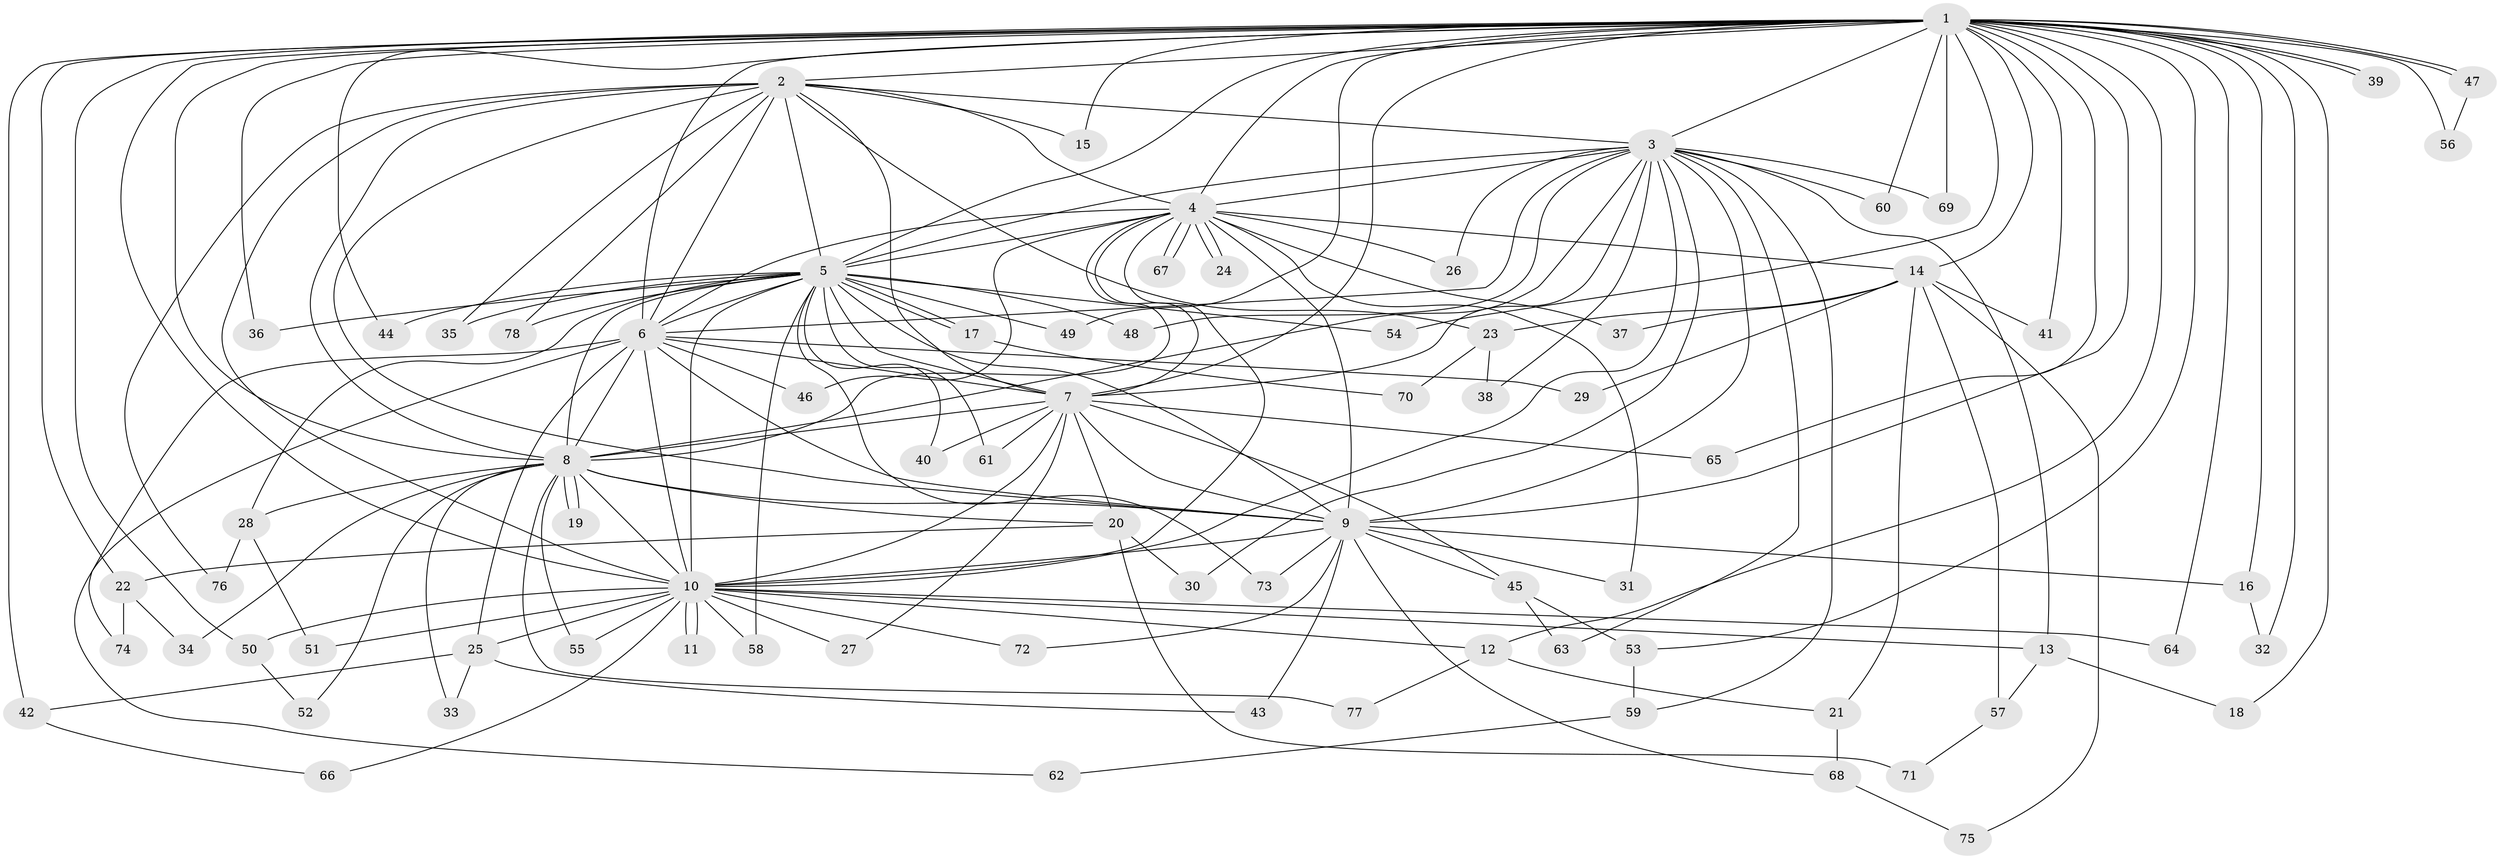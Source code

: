 // Generated by graph-tools (version 1.1) at 2025/49/03/09/25 03:49:40]
// undirected, 78 vertices, 181 edges
graph export_dot {
graph [start="1"]
  node [color=gray90,style=filled];
  1;
  2;
  3;
  4;
  5;
  6;
  7;
  8;
  9;
  10;
  11;
  12;
  13;
  14;
  15;
  16;
  17;
  18;
  19;
  20;
  21;
  22;
  23;
  24;
  25;
  26;
  27;
  28;
  29;
  30;
  31;
  32;
  33;
  34;
  35;
  36;
  37;
  38;
  39;
  40;
  41;
  42;
  43;
  44;
  45;
  46;
  47;
  48;
  49;
  50;
  51;
  52;
  53;
  54;
  55;
  56;
  57;
  58;
  59;
  60;
  61;
  62;
  63;
  64;
  65;
  66;
  67;
  68;
  69;
  70;
  71;
  72;
  73;
  74;
  75;
  76;
  77;
  78;
  1 -- 2;
  1 -- 3;
  1 -- 4;
  1 -- 5;
  1 -- 6;
  1 -- 7;
  1 -- 8;
  1 -- 9;
  1 -- 10;
  1 -- 12;
  1 -- 14;
  1 -- 15;
  1 -- 16;
  1 -- 18;
  1 -- 22;
  1 -- 32;
  1 -- 36;
  1 -- 39;
  1 -- 39;
  1 -- 41;
  1 -- 42;
  1 -- 44;
  1 -- 47;
  1 -- 47;
  1 -- 49;
  1 -- 50;
  1 -- 53;
  1 -- 54;
  1 -- 56;
  1 -- 60;
  1 -- 64;
  1 -- 65;
  1 -- 69;
  2 -- 3;
  2 -- 4;
  2 -- 5;
  2 -- 6;
  2 -- 7;
  2 -- 8;
  2 -- 9;
  2 -- 10;
  2 -- 15;
  2 -- 23;
  2 -- 35;
  2 -- 76;
  2 -- 78;
  3 -- 4;
  3 -- 5;
  3 -- 6;
  3 -- 7;
  3 -- 8;
  3 -- 9;
  3 -- 10;
  3 -- 13;
  3 -- 26;
  3 -- 30;
  3 -- 38;
  3 -- 48;
  3 -- 59;
  3 -- 60;
  3 -- 63;
  3 -- 69;
  4 -- 5;
  4 -- 6;
  4 -- 7;
  4 -- 8;
  4 -- 9;
  4 -- 10;
  4 -- 14;
  4 -- 24;
  4 -- 24;
  4 -- 26;
  4 -- 31;
  4 -- 37;
  4 -- 46;
  4 -- 67;
  4 -- 67;
  5 -- 6;
  5 -- 7;
  5 -- 8;
  5 -- 9;
  5 -- 10;
  5 -- 17;
  5 -- 17;
  5 -- 28;
  5 -- 35;
  5 -- 36;
  5 -- 40;
  5 -- 44;
  5 -- 48;
  5 -- 49;
  5 -- 54;
  5 -- 58;
  5 -- 61;
  5 -- 73;
  5 -- 78;
  6 -- 7;
  6 -- 8;
  6 -- 9;
  6 -- 10;
  6 -- 25;
  6 -- 29;
  6 -- 46;
  6 -- 62;
  6 -- 74;
  7 -- 8;
  7 -- 9;
  7 -- 10;
  7 -- 20;
  7 -- 27;
  7 -- 40;
  7 -- 45;
  7 -- 61;
  7 -- 65;
  8 -- 9;
  8 -- 10;
  8 -- 19;
  8 -- 19;
  8 -- 20;
  8 -- 28;
  8 -- 33;
  8 -- 34;
  8 -- 52;
  8 -- 55;
  8 -- 77;
  9 -- 10;
  9 -- 16;
  9 -- 31;
  9 -- 43;
  9 -- 45;
  9 -- 68;
  9 -- 72;
  9 -- 73;
  10 -- 11;
  10 -- 11;
  10 -- 12;
  10 -- 13;
  10 -- 25;
  10 -- 27;
  10 -- 50;
  10 -- 51;
  10 -- 55;
  10 -- 58;
  10 -- 64;
  10 -- 66;
  10 -- 72;
  12 -- 21;
  12 -- 77;
  13 -- 18;
  13 -- 57;
  14 -- 21;
  14 -- 23;
  14 -- 29;
  14 -- 37;
  14 -- 41;
  14 -- 57;
  14 -- 75;
  16 -- 32;
  17 -- 70;
  20 -- 22;
  20 -- 30;
  20 -- 71;
  21 -- 68;
  22 -- 34;
  22 -- 74;
  23 -- 38;
  23 -- 70;
  25 -- 33;
  25 -- 42;
  25 -- 43;
  28 -- 51;
  28 -- 76;
  42 -- 66;
  45 -- 53;
  45 -- 63;
  47 -- 56;
  50 -- 52;
  53 -- 59;
  57 -- 71;
  59 -- 62;
  68 -- 75;
}
